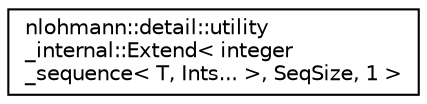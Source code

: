 digraph "Graphical Class Hierarchy"
{
 // LATEX_PDF_SIZE
  edge [fontname="Helvetica",fontsize="10",labelfontname="Helvetica",labelfontsize="10"];
  node [fontname="Helvetica",fontsize="10",shape=record];
  rankdir="LR";
  Node0 [label="nlohmann::detail::utility\l_internal::Extend\< integer\l_sequence\< T, Ints... \>, SeqSize, 1 \>",height=0.2,width=0.4,color="black", fillcolor="white", style="filled",URL="$structnlohmann_1_1detail_1_1utility__internal_1_1_extend_3_01integer__sequence_3_01_t_00_01_ints55b30810c0f772136f5c0a2221b86a09.html",tooltip=" "];
}
